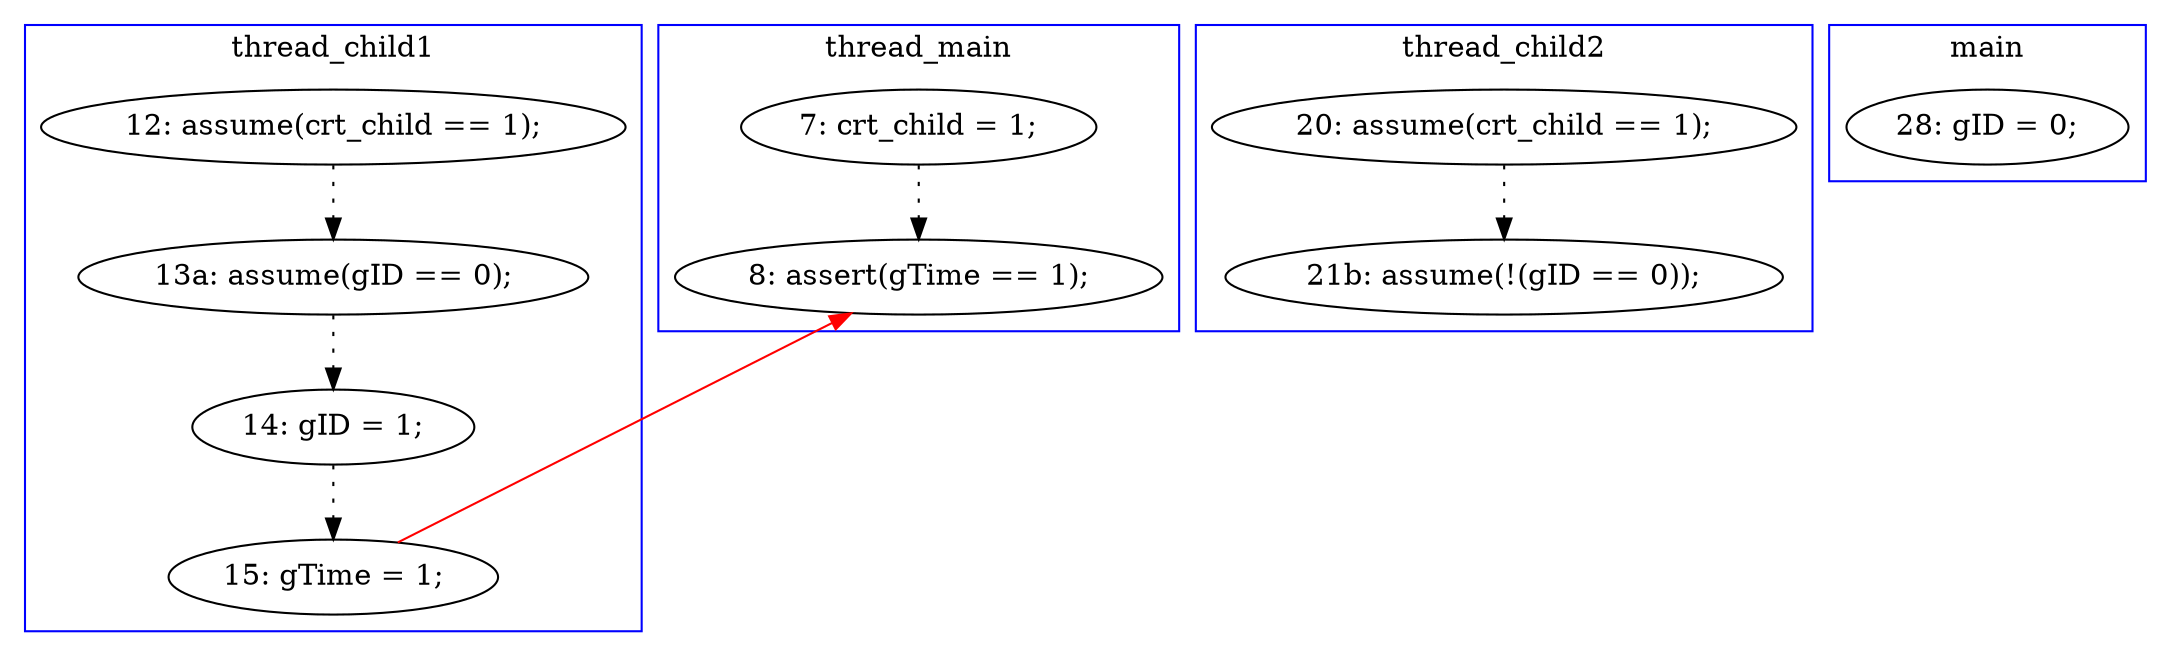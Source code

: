 digraph ProofObject {
	13 -> 16 [color = Red, constraint = false]
	11 -> 13 [style = dotted, color = black]
	10 -> 11 [style = dotted, color = black]
	6 -> 16 [style = dotted, color = black]
	18 -> 21 [style = dotted, color = black]
	8 -> 10 [style = dotted, color = black]
	subgraph cluster0 {
		label = main
		color = blue
		2  [label = "28: gID = 0;"]
	}
	subgraph cluster3 {
		label = thread_child2
		color = blue
		21  [label = "21b: assume(!(gID == 0));"]
		18  [label = "20: assume(crt_child == 1);"]
	}
	subgraph cluster1 {
		label = thread_main
		color = blue
		16  [label = "8: assert(gTime == 1);"]
		6  [label = "7: crt_child = 1;"]
	}
	subgraph cluster2 {
		label = thread_child1
		color = blue
		11  [label = "14: gID = 1;"]
		13  [label = "15: gTime = 1;"]
		8  [label = "12: assume(crt_child == 1);"]
		10  [label = "13a: assume(gID == 0);"]
	}
}